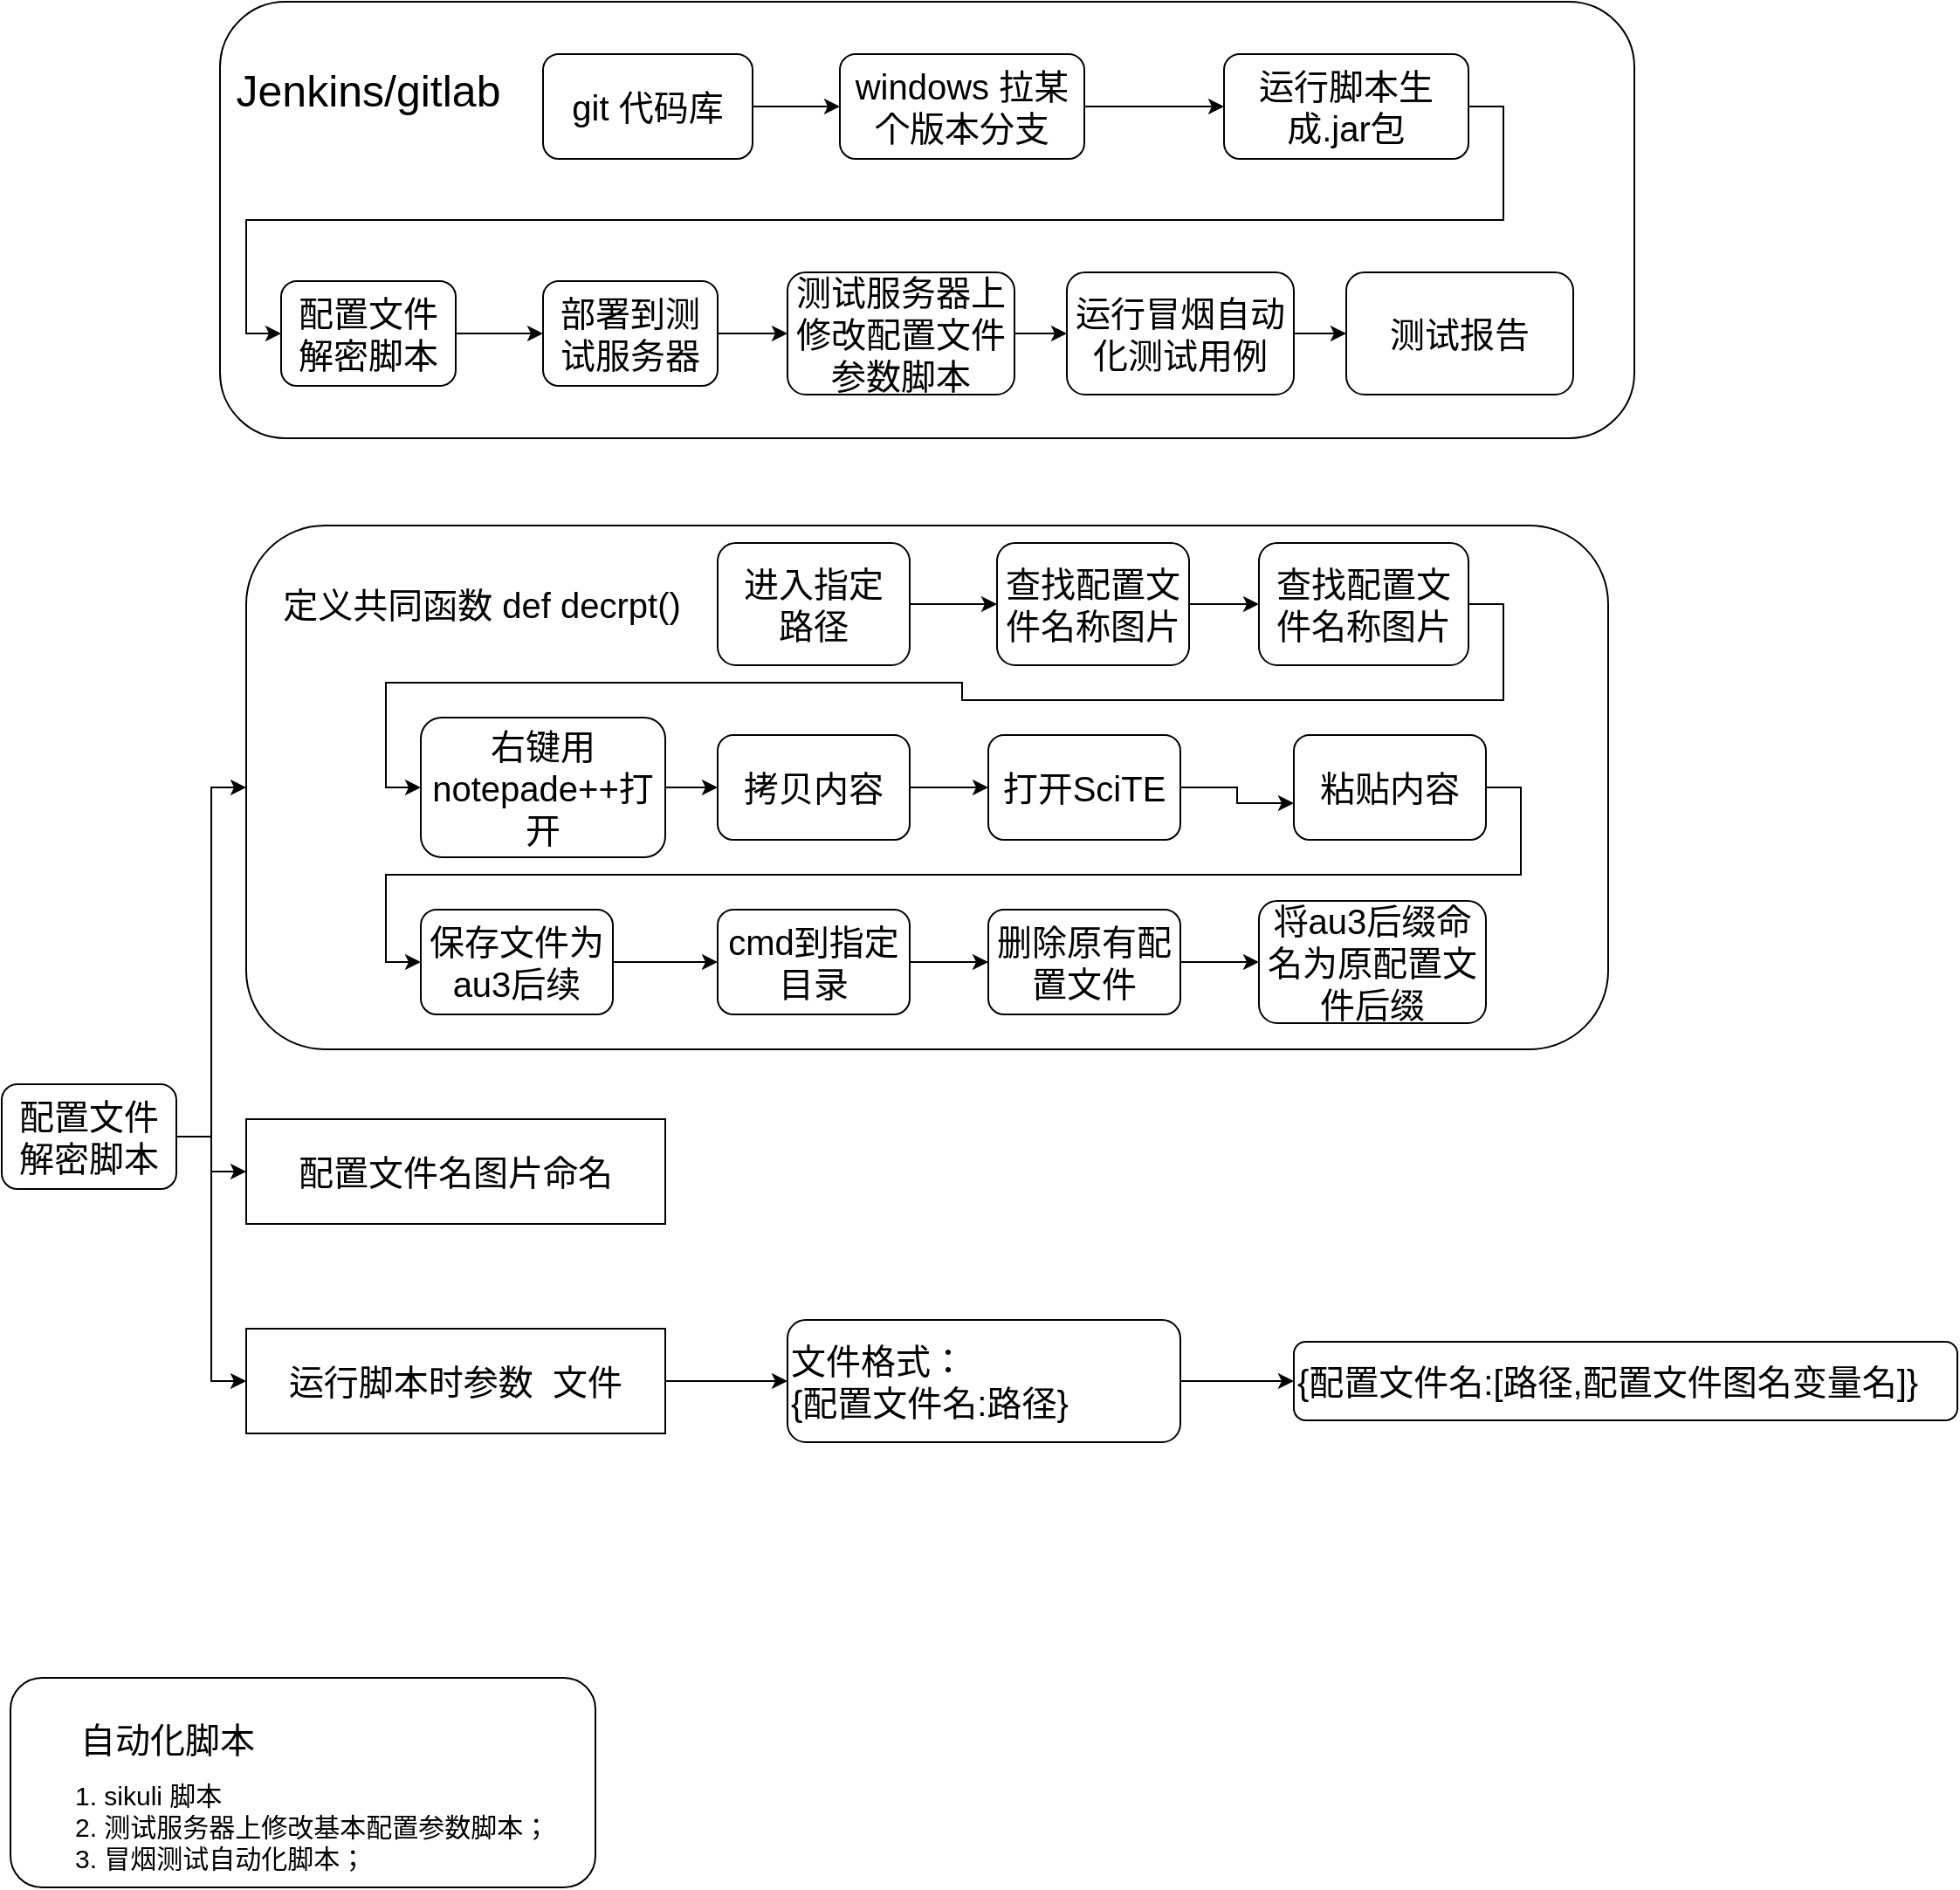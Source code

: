 <mxfile version="12.4.3" type="github" pages="1">
  <diagram id="DtKtHtbxeq_ghaz5WyAQ" name="Page-1">
    <mxGraphModel dx="1360" dy="753" grid="1" gridSize="10" guides="1" tooltips="1" connect="1" arrows="1" fold="1" page="1" pageScale="1" pageWidth="3300" pageHeight="4681" math="0" shadow="0">
      <root>
        <mxCell id="0"/>
        <mxCell id="1" parent="0"/>
        <mxCell id="g2pXE5J7bdPW5n_6ziGJ-61" value="" style="rounded=1;whiteSpace=wrap;html=1;" vertex="1" parent="1">
          <mxGeometry x="55" y="1090" width="335" height="120" as="geometry"/>
        </mxCell>
        <mxCell id="g2pXE5J7bdPW5n_6ziGJ-14" value="" style="rounded=1;whiteSpace=wrap;html=1;" vertex="1" parent="1">
          <mxGeometry x="175" y="130" width="810" height="250" as="geometry"/>
        </mxCell>
        <mxCell id="g2pXE5J7bdPW5n_6ziGJ-6" style="edgeStyle=orthogonalEdgeStyle;rounded=0;orthogonalLoop=1;jettySize=auto;html=1;exitX=1;exitY=0.5;exitDx=0;exitDy=0;entryX=0;entryY=0.5;entryDx=0;entryDy=0;" edge="1" parent="1" source="g2pXE5J7bdPW5n_6ziGJ-1" target="g2pXE5J7bdPW5n_6ziGJ-2">
          <mxGeometry relative="1" as="geometry"/>
        </mxCell>
        <mxCell id="g2pXE5J7bdPW5n_6ziGJ-1" value="&lt;font style=&quot;font-size: 20px&quot;&gt;git&amp;nbsp;代码库&lt;/font&gt;" style="rounded=1;whiteSpace=wrap;html=1;" vertex="1" parent="1">
          <mxGeometry x="360" y="160" width="120" height="60" as="geometry"/>
        </mxCell>
        <mxCell id="g2pXE5J7bdPW5n_6ziGJ-65" style="edgeStyle=orthogonalEdgeStyle;rounded=0;orthogonalLoop=1;jettySize=auto;html=1;exitX=1;exitY=0.5;exitDx=0;exitDy=0;" edge="1" parent="1" source="g2pXE5J7bdPW5n_6ziGJ-2" target="g2pXE5J7bdPW5n_6ziGJ-64">
          <mxGeometry relative="1" as="geometry"/>
        </mxCell>
        <mxCell id="g2pXE5J7bdPW5n_6ziGJ-2" value="&lt;font style=&quot;font-size: 20px&quot;&gt;windows&amp;nbsp;拉某个版本分支&lt;/font&gt;" style="rounded=1;whiteSpace=wrap;html=1;" vertex="1" parent="1">
          <mxGeometry x="530" y="160" width="140" height="60" as="geometry"/>
        </mxCell>
        <mxCell id="g2pXE5J7bdPW5n_6ziGJ-8" style="edgeStyle=orthogonalEdgeStyle;rounded=0;orthogonalLoop=1;jettySize=auto;html=1;exitX=1;exitY=0.5;exitDx=0;exitDy=0;entryX=0;entryY=0.5;entryDx=0;entryDy=0;" edge="1" parent="1" source="g2pXE5J7bdPW5n_6ziGJ-3" target="g2pXE5J7bdPW5n_6ziGJ-4">
          <mxGeometry relative="1" as="geometry"/>
        </mxCell>
        <mxCell id="g2pXE5J7bdPW5n_6ziGJ-3" value="&lt;font style=&quot;font-size: 20px&quot;&gt;配置文件解密脚本&lt;/font&gt;" style="rounded=1;whiteSpace=wrap;html=1;" vertex="1" parent="1">
          <mxGeometry x="210" y="290" width="100" height="60" as="geometry"/>
        </mxCell>
        <mxCell id="g2pXE5J7bdPW5n_6ziGJ-9" style="edgeStyle=orthogonalEdgeStyle;rounded=0;orthogonalLoop=1;jettySize=auto;html=1;exitX=1;exitY=0.5;exitDx=0;exitDy=0;entryX=0;entryY=0.5;entryDx=0;entryDy=0;" edge="1" parent="1" source="g2pXE5J7bdPW5n_6ziGJ-4" target="g2pXE5J7bdPW5n_6ziGJ-5">
          <mxGeometry relative="1" as="geometry"/>
        </mxCell>
        <mxCell id="g2pXE5J7bdPW5n_6ziGJ-4" value="&lt;span style=&quot;font-size: 20px&quot;&gt;部署到测试服务器&lt;/span&gt;" style="rounded=1;whiteSpace=wrap;html=1;" vertex="1" parent="1">
          <mxGeometry x="360" y="290" width="100" height="60" as="geometry"/>
        </mxCell>
        <mxCell id="g2pXE5J7bdPW5n_6ziGJ-11" style="edgeStyle=orthogonalEdgeStyle;rounded=0;orthogonalLoop=1;jettySize=auto;html=1;exitX=1;exitY=0.5;exitDx=0;exitDy=0;entryX=0;entryY=0.5;entryDx=0;entryDy=0;" edge="1" parent="1" source="g2pXE5J7bdPW5n_6ziGJ-5" target="g2pXE5J7bdPW5n_6ziGJ-10">
          <mxGeometry relative="1" as="geometry"/>
        </mxCell>
        <mxCell id="g2pXE5J7bdPW5n_6ziGJ-5" value="&lt;span style=&quot;font-size: 20px&quot;&gt;测试服务器上修改配置文件参数脚本&lt;/span&gt;" style="rounded=1;whiteSpace=wrap;html=1;" vertex="1" parent="1">
          <mxGeometry x="500" y="285" width="130" height="70" as="geometry"/>
        </mxCell>
        <mxCell id="g2pXE5J7bdPW5n_6ziGJ-13" style="edgeStyle=orthogonalEdgeStyle;rounded=0;orthogonalLoop=1;jettySize=auto;html=1;exitX=1;exitY=0.5;exitDx=0;exitDy=0;" edge="1" parent="1" source="g2pXE5J7bdPW5n_6ziGJ-10" target="g2pXE5J7bdPW5n_6ziGJ-12">
          <mxGeometry relative="1" as="geometry"/>
        </mxCell>
        <mxCell id="g2pXE5J7bdPW5n_6ziGJ-10" value="&lt;span style=&quot;font-size: 20px&quot;&gt;运行冒烟自动化测试用例&lt;/span&gt;" style="rounded=1;whiteSpace=wrap;html=1;" vertex="1" parent="1">
          <mxGeometry x="660" y="285" width="130" height="70" as="geometry"/>
        </mxCell>
        <mxCell id="g2pXE5J7bdPW5n_6ziGJ-12" value="&lt;span style=&quot;font-size: 20px&quot;&gt;测试报告&lt;/span&gt;" style="rounded=1;whiteSpace=wrap;html=1;" vertex="1" parent="1">
          <mxGeometry x="820" y="285" width="130" height="70" as="geometry"/>
        </mxCell>
        <mxCell id="g2pXE5J7bdPW5n_6ziGJ-15" value="&lt;font style=&quot;font-size: 25px&quot;&gt;&lt;font style=&quot;font-size: 25px&quot;&gt;Jenkins&lt;/font&gt;/gitlab&lt;/font&gt;" style="text;html=1;strokeColor=none;fillColor=none;align=center;verticalAlign=middle;whiteSpace=wrap;rounded=0;" vertex="1" parent="1">
          <mxGeometry x="220" y="150" width="80" height="60" as="geometry"/>
        </mxCell>
        <mxCell id="g2pXE5J7bdPW5n_6ziGJ-54" style="edgeStyle=orthogonalEdgeStyle;rounded=0;orthogonalLoop=1;jettySize=auto;html=1;exitX=1;exitY=0.5;exitDx=0;exitDy=0;entryX=0;entryY=0.5;entryDx=0;entryDy=0;" edge="1" parent="1" source="g2pXE5J7bdPW5n_6ziGJ-20" target="g2pXE5J7bdPW5n_6ziGJ-21">
          <mxGeometry relative="1" as="geometry"/>
        </mxCell>
        <mxCell id="g2pXE5J7bdPW5n_6ziGJ-55" style="edgeStyle=orthogonalEdgeStyle;rounded=0;orthogonalLoop=1;jettySize=auto;html=1;exitX=1;exitY=0.5;exitDx=0;exitDy=0;entryX=0;entryY=0.5;entryDx=0;entryDy=0;" edge="1" parent="1" source="g2pXE5J7bdPW5n_6ziGJ-20" target="g2pXE5J7bdPW5n_6ziGJ-49">
          <mxGeometry relative="1" as="geometry"/>
        </mxCell>
        <mxCell id="g2pXE5J7bdPW5n_6ziGJ-57" style="edgeStyle=orthogonalEdgeStyle;rounded=0;orthogonalLoop=1;jettySize=auto;html=1;exitX=1;exitY=0.5;exitDx=0;exitDy=0;entryX=0;entryY=0.5;entryDx=0;entryDy=0;" edge="1" parent="1" source="g2pXE5J7bdPW5n_6ziGJ-20" target="g2pXE5J7bdPW5n_6ziGJ-50">
          <mxGeometry relative="1" as="geometry"/>
        </mxCell>
        <mxCell id="g2pXE5J7bdPW5n_6ziGJ-20" value="&lt;font style=&quot;font-size: 20px&quot;&gt;配置文件解密脚本&lt;/font&gt;" style="rounded=1;whiteSpace=wrap;html=1;" vertex="1" parent="1">
          <mxGeometry x="50" y="750" width="100" height="60" as="geometry"/>
        </mxCell>
        <mxCell id="g2pXE5J7bdPW5n_6ziGJ-21" value="" style="rounded=1;whiteSpace=wrap;html=1;" vertex="1" parent="1">
          <mxGeometry x="190" y="430" width="780" height="300" as="geometry"/>
        </mxCell>
        <mxCell id="g2pXE5J7bdPW5n_6ziGJ-25" style="edgeStyle=orthogonalEdgeStyle;rounded=0;orthogonalLoop=1;jettySize=auto;html=1;exitX=1;exitY=0.5;exitDx=0;exitDy=0;entryX=0;entryY=0.5;entryDx=0;entryDy=0;" edge="1" parent="1" source="g2pXE5J7bdPW5n_6ziGJ-22" target="g2pXE5J7bdPW5n_6ziGJ-23">
          <mxGeometry relative="1" as="geometry"/>
        </mxCell>
        <mxCell id="g2pXE5J7bdPW5n_6ziGJ-22" value="&lt;span style=&quot;font-size: 20px&quot;&gt;进入指定&lt;br&gt;路径&lt;/span&gt;" style="rounded=1;whiteSpace=wrap;html=1;" vertex="1" parent="1">
          <mxGeometry x="460" y="440" width="110" height="70" as="geometry"/>
        </mxCell>
        <mxCell id="g2pXE5J7bdPW5n_6ziGJ-26" style="edgeStyle=orthogonalEdgeStyle;rounded=0;orthogonalLoop=1;jettySize=auto;html=1;exitX=1;exitY=0.5;exitDx=0;exitDy=0;entryX=0;entryY=0.5;entryDx=0;entryDy=0;" edge="1" parent="1" source="g2pXE5J7bdPW5n_6ziGJ-23" target="g2pXE5J7bdPW5n_6ziGJ-24">
          <mxGeometry relative="1" as="geometry"/>
        </mxCell>
        <mxCell id="g2pXE5J7bdPW5n_6ziGJ-23" value="&lt;span style=&quot;font-size: 20px&quot;&gt;查找配置文件名称图片&lt;/span&gt;" style="rounded=1;whiteSpace=wrap;html=1;" vertex="1" parent="1">
          <mxGeometry x="620" y="440" width="110" height="70" as="geometry"/>
        </mxCell>
        <mxCell id="g2pXE5J7bdPW5n_6ziGJ-39" style="edgeStyle=orthogonalEdgeStyle;rounded=0;orthogonalLoop=1;jettySize=auto;html=1;exitX=1;exitY=0.5;exitDx=0;exitDy=0;entryX=0;entryY=0.5;entryDx=0;entryDy=0;" edge="1" parent="1" source="g2pXE5J7bdPW5n_6ziGJ-24" target="g2pXE5J7bdPW5n_6ziGJ-27">
          <mxGeometry relative="1" as="geometry"/>
        </mxCell>
        <mxCell id="g2pXE5J7bdPW5n_6ziGJ-24" value="&lt;span style=&quot;font-size: 20px&quot;&gt;查找配置文件名称图片&lt;/span&gt;" style="rounded=1;whiteSpace=wrap;html=1;" vertex="1" parent="1">
          <mxGeometry x="770" y="440" width="120" height="70" as="geometry"/>
        </mxCell>
        <mxCell id="g2pXE5J7bdPW5n_6ziGJ-40" style="edgeStyle=orthogonalEdgeStyle;rounded=0;orthogonalLoop=1;jettySize=auto;html=1;exitX=1;exitY=0.5;exitDx=0;exitDy=0;" edge="1" parent="1" source="g2pXE5J7bdPW5n_6ziGJ-27" target="g2pXE5J7bdPW5n_6ziGJ-28">
          <mxGeometry relative="1" as="geometry"/>
        </mxCell>
        <mxCell id="g2pXE5J7bdPW5n_6ziGJ-27" value="&lt;span style=&quot;font-size: 20px&quot;&gt;右键用notepade++打开&lt;/span&gt;" style="rounded=1;whiteSpace=wrap;html=1;" vertex="1" parent="1">
          <mxGeometry x="290" y="540" width="140" height="80" as="geometry"/>
        </mxCell>
        <mxCell id="g2pXE5J7bdPW5n_6ziGJ-41" style="edgeStyle=orthogonalEdgeStyle;rounded=0;orthogonalLoop=1;jettySize=auto;html=1;exitX=1;exitY=0.5;exitDx=0;exitDy=0;entryX=0;entryY=0.5;entryDx=0;entryDy=0;" edge="1" parent="1" source="g2pXE5J7bdPW5n_6ziGJ-28" target="g2pXE5J7bdPW5n_6ziGJ-29">
          <mxGeometry relative="1" as="geometry"/>
        </mxCell>
        <mxCell id="g2pXE5J7bdPW5n_6ziGJ-28" value="&lt;span style=&quot;font-size: 20px&quot;&gt;拷贝内容&lt;/span&gt;" style="rounded=1;whiteSpace=wrap;html=1;" vertex="1" parent="1">
          <mxGeometry x="460" y="550" width="110" height="60" as="geometry"/>
        </mxCell>
        <mxCell id="g2pXE5J7bdPW5n_6ziGJ-42" style="edgeStyle=orthogonalEdgeStyle;rounded=0;orthogonalLoop=1;jettySize=auto;html=1;exitX=1;exitY=0.5;exitDx=0;exitDy=0;entryX=0;entryY=0.65;entryDx=0;entryDy=0;entryPerimeter=0;" edge="1" parent="1" source="g2pXE5J7bdPW5n_6ziGJ-29" target="g2pXE5J7bdPW5n_6ziGJ-30">
          <mxGeometry relative="1" as="geometry"/>
        </mxCell>
        <mxCell id="g2pXE5J7bdPW5n_6ziGJ-29" value="&lt;span style=&quot;font-size: 20px&quot;&gt;打开SciTE&lt;/span&gt;" style="rounded=1;whiteSpace=wrap;html=1;" vertex="1" parent="1">
          <mxGeometry x="615" y="550" width="110" height="60" as="geometry"/>
        </mxCell>
        <mxCell id="g2pXE5J7bdPW5n_6ziGJ-45" style="edgeStyle=orthogonalEdgeStyle;rounded=0;orthogonalLoop=1;jettySize=auto;html=1;exitX=1;exitY=0.5;exitDx=0;exitDy=0;entryX=0;entryY=0.5;entryDx=0;entryDy=0;" edge="1" parent="1" source="g2pXE5J7bdPW5n_6ziGJ-30" target="g2pXE5J7bdPW5n_6ziGJ-31">
          <mxGeometry relative="1" as="geometry"/>
        </mxCell>
        <mxCell id="g2pXE5J7bdPW5n_6ziGJ-30" value="&lt;span style=&quot;font-size: 20px&quot;&gt;粘贴内容&lt;/span&gt;" style="rounded=1;whiteSpace=wrap;html=1;" vertex="1" parent="1">
          <mxGeometry x="790" y="550" width="110" height="60" as="geometry"/>
        </mxCell>
        <mxCell id="g2pXE5J7bdPW5n_6ziGJ-46" style="edgeStyle=orthogonalEdgeStyle;rounded=0;orthogonalLoop=1;jettySize=auto;html=1;exitX=1;exitY=0.5;exitDx=0;exitDy=0;" edge="1" parent="1" source="g2pXE5J7bdPW5n_6ziGJ-31" target="g2pXE5J7bdPW5n_6ziGJ-32">
          <mxGeometry relative="1" as="geometry"/>
        </mxCell>
        <mxCell id="g2pXE5J7bdPW5n_6ziGJ-31" value="&lt;span style=&quot;font-size: 20px&quot;&gt;保存文件为au3后续&lt;/span&gt;" style="rounded=1;whiteSpace=wrap;html=1;" vertex="1" parent="1">
          <mxGeometry x="290" y="650" width="110" height="60" as="geometry"/>
        </mxCell>
        <mxCell id="g2pXE5J7bdPW5n_6ziGJ-47" style="edgeStyle=orthogonalEdgeStyle;rounded=0;orthogonalLoop=1;jettySize=auto;html=1;exitX=1;exitY=0.5;exitDx=0;exitDy=0;" edge="1" parent="1" source="g2pXE5J7bdPW5n_6ziGJ-32" target="g2pXE5J7bdPW5n_6ziGJ-33">
          <mxGeometry relative="1" as="geometry"/>
        </mxCell>
        <mxCell id="g2pXE5J7bdPW5n_6ziGJ-32" value="&lt;span style=&quot;font-size: 20px&quot;&gt;cmd到指定目录&lt;/span&gt;" style="rounded=1;whiteSpace=wrap;html=1;" vertex="1" parent="1">
          <mxGeometry x="460" y="650" width="110" height="60" as="geometry"/>
        </mxCell>
        <mxCell id="g2pXE5J7bdPW5n_6ziGJ-48" style="edgeStyle=orthogonalEdgeStyle;rounded=0;orthogonalLoop=1;jettySize=auto;html=1;exitX=1;exitY=0.5;exitDx=0;exitDy=0;" edge="1" parent="1" source="g2pXE5J7bdPW5n_6ziGJ-33" target="g2pXE5J7bdPW5n_6ziGJ-36">
          <mxGeometry relative="1" as="geometry"/>
        </mxCell>
        <mxCell id="g2pXE5J7bdPW5n_6ziGJ-33" value="&lt;span style=&quot;font-size: 20px&quot;&gt;删除原有配置文件&lt;/span&gt;" style="rounded=1;whiteSpace=wrap;html=1;" vertex="1" parent="1">
          <mxGeometry x="615" y="650" width="110" height="60" as="geometry"/>
        </mxCell>
        <mxCell id="g2pXE5J7bdPW5n_6ziGJ-36" value="&lt;span style=&quot;font-size: 20px&quot;&gt;将au3后缀命名为原配置文件后缀&lt;/span&gt;" style="rounded=1;whiteSpace=wrap;html=1;" vertex="1" parent="1">
          <mxGeometry x="770" y="645" width="130" height="70" as="geometry"/>
        </mxCell>
        <mxCell id="g2pXE5J7bdPW5n_6ziGJ-37" value="&lt;font style=&quot;font-size: 20px&quot;&gt;定义共同函数 def decrpt()&lt;/font&gt;" style="text;html=1;strokeColor=none;fillColor=none;align=center;verticalAlign=middle;whiteSpace=wrap;rounded=0;" vertex="1" parent="1">
          <mxGeometry x="200" y="460" width="250" height="30" as="geometry"/>
        </mxCell>
        <mxCell id="g2pXE5J7bdPW5n_6ziGJ-49" value="&lt;font style=&quot;font-size: 20px&quot;&gt;配置文件名图片命名&lt;/font&gt;" style="rounded=0;whiteSpace=wrap;html=1;" vertex="1" parent="1">
          <mxGeometry x="190" y="770" width="240" height="60" as="geometry"/>
        </mxCell>
        <mxCell id="g2pXE5J7bdPW5n_6ziGJ-58" style="edgeStyle=orthogonalEdgeStyle;rounded=0;orthogonalLoop=1;jettySize=auto;html=1;exitX=1;exitY=0.5;exitDx=0;exitDy=0;entryX=0;entryY=0.5;entryDx=0;entryDy=0;" edge="1" parent="1" source="g2pXE5J7bdPW5n_6ziGJ-50" target="g2pXE5J7bdPW5n_6ziGJ-51">
          <mxGeometry relative="1" as="geometry"/>
        </mxCell>
        <mxCell id="g2pXE5J7bdPW5n_6ziGJ-50" value="&lt;span style=&quot;font-size: 20px&quot;&gt;运行脚本时参数&amp;nbsp; 文件&lt;/span&gt;" style="rounded=0;whiteSpace=wrap;html=1;" vertex="1" parent="1">
          <mxGeometry x="190" y="890" width="240" height="60" as="geometry"/>
        </mxCell>
        <mxCell id="g2pXE5J7bdPW5n_6ziGJ-59" style="edgeStyle=orthogonalEdgeStyle;rounded=0;orthogonalLoop=1;jettySize=auto;html=1;exitX=1;exitY=0.5;exitDx=0;exitDy=0;entryX=0;entryY=0.5;entryDx=0;entryDy=0;" edge="1" parent="1" source="g2pXE5J7bdPW5n_6ziGJ-51" target="g2pXE5J7bdPW5n_6ziGJ-53">
          <mxGeometry relative="1" as="geometry"/>
        </mxCell>
        <mxCell id="g2pXE5J7bdPW5n_6ziGJ-51" value="&lt;font style=&quot;font-size: 20px&quot;&gt;文件格式：&lt;br&gt;{配置文件名:路径}&lt;/font&gt;" style="rounded=1;whiteSpace=wrap;html=1;align=left;" vertex="1" parent="1">
          <mxGeometry x="500" y="885" width="225" height="70" as="geometry"/>
        </mxCell>
        <mxCell id="g2pXE5J7bdPW5n_6ziGJ-53" value="&lt;font style=&quot;font-size: 20px&quot;&gt;{配置文件名:[路径,配置文件图名变量名]}&lt;/font&gt;" style="rounded=1;whiteSpace=wrap;html=1;align=left;" vertex="1" parent="1">
          <mxGeometry x="790" y="897.5" width="380" height="45" as="geometry"/>
        </mxCell>
        <mxCell id="g2pXE5J7bdPW5n_6ziGJ-62" value="&lt;font style=&quot;font-size: 20px&quot;&gt;自动化脚本&lt;/font&gt;" style="text;html=1;strokeColor=none;fillColor=none;align=center;verticalAlign=middle;whiteSpace=wrap;rounded=0;" vertex="1" parent="1">
          <mxGeometry x="90" y="1110" width="110" height="30" as="geometry"/>
        </mxCell>
        <mxCell id="g2pXE5J7bdPW5n_6ziGJ-63" value="&lt;font style=&quot;font-size: 15px&quot;&gt;1. sikuli&amp;nbsp;脚本&lt;br&gt;2.&amp;nbsp;测试服务器上修改基本配置参数脚本；&lt;br&gt;3.&amp;nbsp;冒烟测试自动化脚本；&lt;br&gt;&lt;/font&gt;" style="text;html=1;strokeColor=none;fillColor=none;align=left;verticalAlign=middle;whiteSpace=wrap;rounded=0;" vertex="1" parent="1">
          <mxGeometry x="90" y="1150" width="300" height="50" as="geometry"/>
        </mxCell>
        <mxCell id="g2pXE5J7bdPW5n_6ziGJ-66" style="edgeStyle=orthogonalEdgeStyle;rounded=0;orthogonalLoop=1;jettySize=auto;html=1;exitX=1;exitY=0.5;exitDx=0;exitDy=0;entryX=0;entryY=0.5;entryDx=0;entryDy=0;" edge="1" parent="1" source="g2pXE5J7bdPW5n_6ziGJ-64" target="g2pXE5J7bdPW5n_6ziGJ-3">
          <mxGeometry relative="1" as="geometry"/>
        </mxCell>
        <mxCell id="g2pXE5J7bdPW5n_6ziGJ-64" value="&lt;span style=&quot;font-size: 20px&quot;&gt;运行脚本生成.jar包&lt;/span&gt;" style="rounded=1;whiteSpace=wrap;html=1;" vertex="1" parent="1">
          <mxGeometry x="750" y="160" width="140" height="60" as="geometry"/>
        </mxCell>
      </root>
    </mxGraphModel>
  </diagram>
</mxfile>
